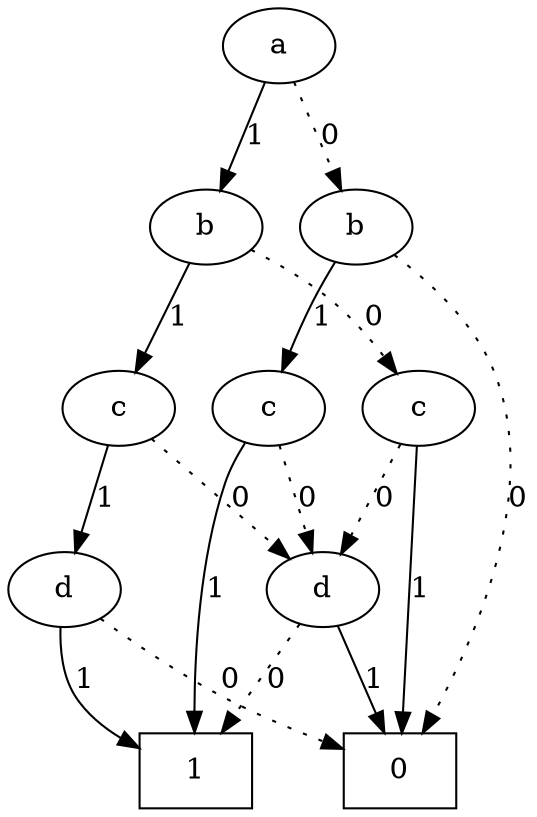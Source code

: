 digraph ROBDD {
{rank=same 1}
{rank=same 2 3}
{rank=same 5 6 7}
{rank=same 10 15}

0 [label="0", shape=box];
1 [label="a"]
2 [label="b"]
3 [label="b"]
5 [label="c"]
6 [label="c"]
7 [label="c"]
10 [label="d"]
15 [label="d"]
16 [label="1", shape=box];

1 -> 2 [label="0", style=dotted]
1 -> 3 [label="1", style=solid]
2 -> 0 [label="0", style=dotted]
2 -> 5 [label="1", style=solid]
3 -> 6 [label="0", style=dotted]
3 -> 7 [label="1", style=solid]
5 -> 10 [label="0", style=dotted]
5 -> 16 [label="1", style=solid]
6 -> 10 [label="0", style=dotted]
6 -> 0 [label="1", style=solid]
7 -> 10 [label="0", style=dotted]
7 -> 15 [label="1", style=solid]
10 -> 16 [label="0", style=dotted]
10 -> 0 [label="1", style=solid]
15 -> 0 [label="0", style=dotted]
15 -> 16 [label="1", style=solid]
}